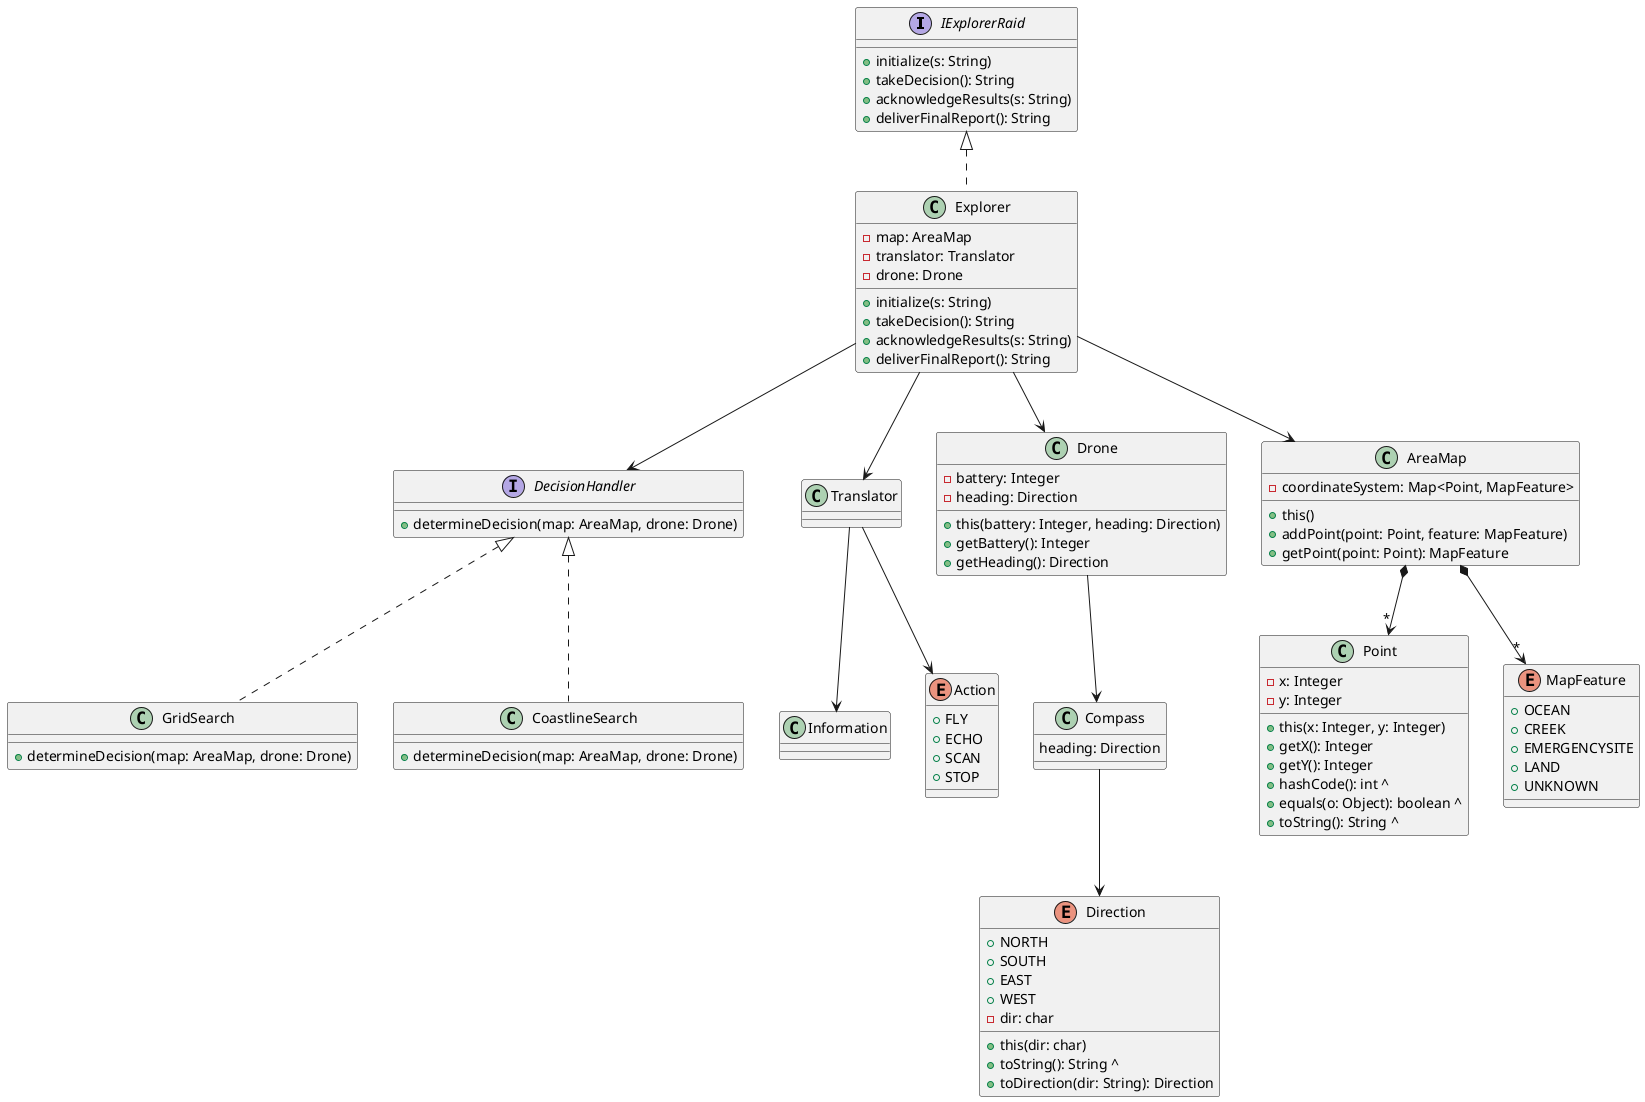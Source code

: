 @startuml structure

interface IExplorerRaid {
    +initialize(s: String)
    +takeDecision(): String
    +acknowledgeResults(s: String)
    +deliverFinalReport(): String
}
interface DecisionHandler {
    +determineDecision(map: AreaMap, drone: Drone)
}

class Explorer {
    -map: AreaMap
    -translator: Translator
    -drone: Drone

    +initialize(s: String)
    +takeDecision(): String
    +acknowledgeResults(s: String)
    +deliverFinalReport(): String
} 
class Translator
class Information
class Drone {
    -battery: Integer
    -heading: Direction
    +this(battery: Integer, heading: Direction)
    +getBattery(): Integer
    +getHeading(): Direction
} 
class Compass {
    heading: Direction
}
class Point {
    -x: Integer
    -y: Integer
    +this(x: Integer, y: Integer)
    +getX(): Integer
    +getY(): Integer
    +hashCode(): int ^
    +equals(o: Object): boolean ^
    +toString(): String ^
}
class GridSearch {
    +determineDecision(map: AreaMap, drone: Drone)
}
class CoastlineSearch {
    +determineDecision(map: AreaMap, drone: Drone)
}
class AreaMap {
    -coordinateSystem: Map<Point, MapFeature>
    +this()
    +addPoint(point: Point, feature: MapFeature)
    +getPoint(point: Point): MapFeature
}

enum Direction {
    +NORTH
    +SOUTH 
    +EAST 
    +WEST
    -dir: char
    +this(dir: char)
    +toString(): String ^
    +toDirection(dir: String): Direction
}
enum MapFeature {
    +OCEAN
    +CREEK 
    +EMERGENCYSITE
    +LAND
    +UNKNOWN
}
enum Action {
    +FLY
    +ECHO
    +SCAN 
    +STOP
}

IExplorerRaid <|.. Explorer
Explorer --> Translator
Translator --> Information
Translator --> Action
Explorer --> Drone
Drone --> Compass
Compass --> Direction
Explorer --> AreaMap
AreaMap *--> "*" Point
AreaMap *--> "*" MapFeature
Explorer --> DecisionHandler
DecisionHandler <|.. GridSearch
DecisionHandler <|.. CoastlineSearch

@enduml
